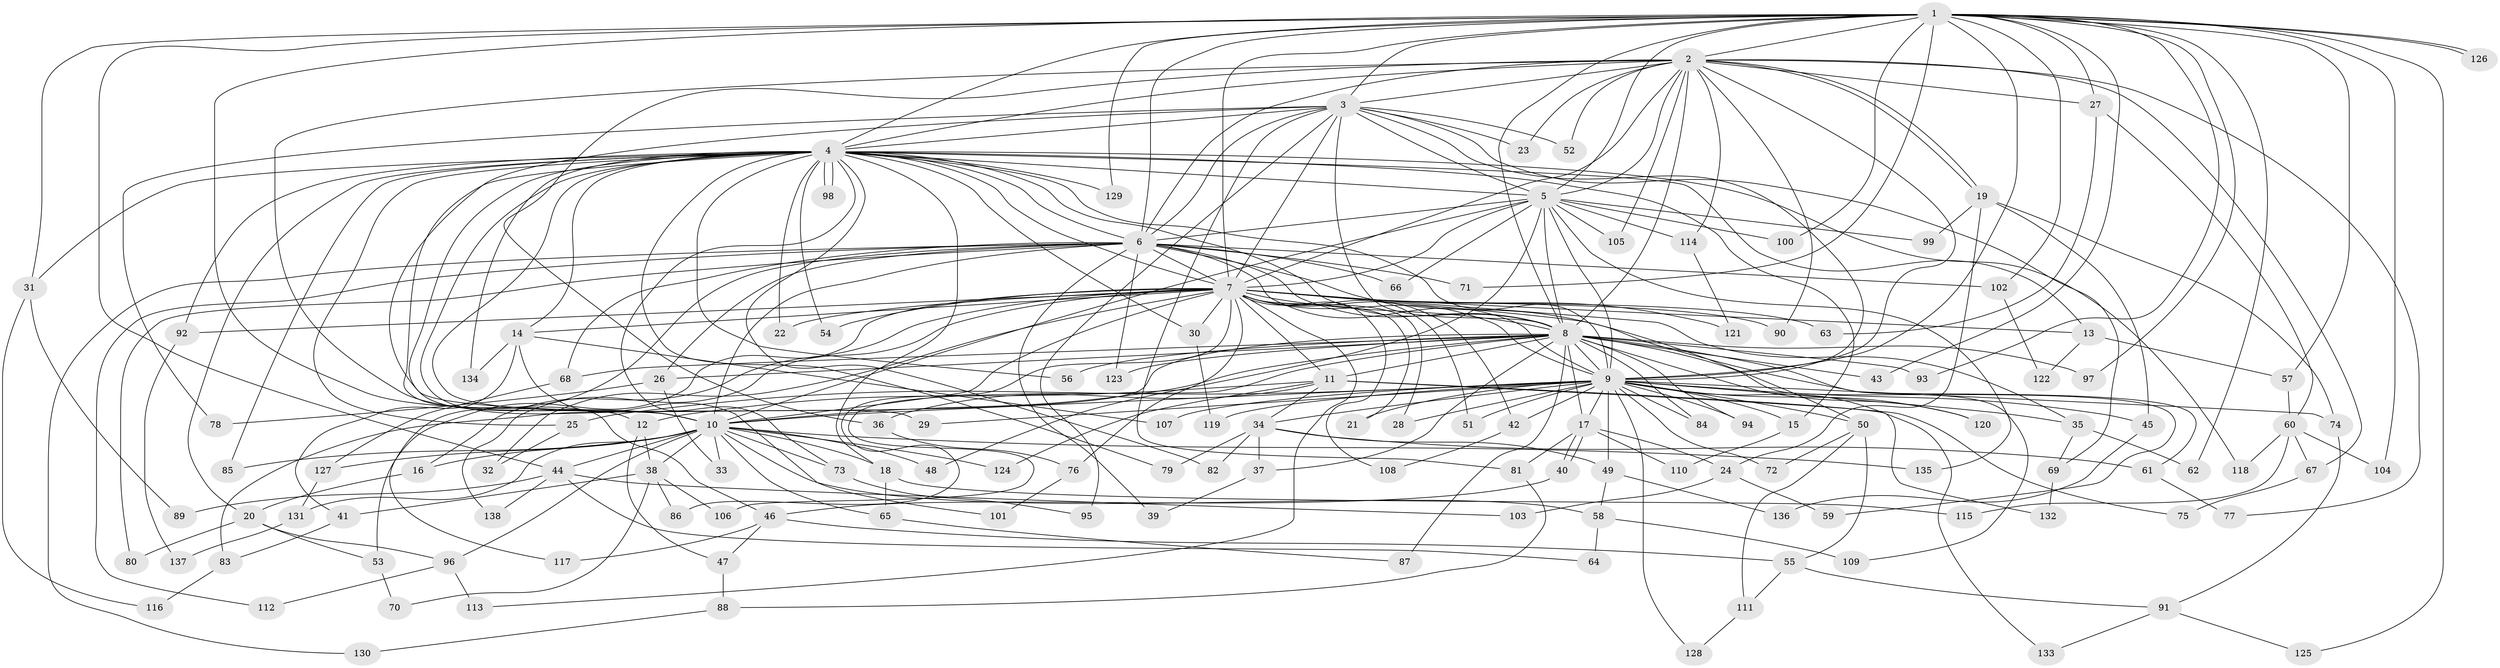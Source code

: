 // Generated by graph-tools (version 1.1) at 2025/49/03/09/25 03:49:30]
// undirected, 138 vertices, 301 edges
graph export_dot {
graph [start="1"]
  node [color=gray90,style=filled];
  1;
  2;
  3;
  4;
  5;
  6;
  7;
  8;
  9;
  10;
  11;
  12;
  13;
  14;
  15;
  16;
  17;
  18;
  19;
  20;
  21;
  22;
  23;
  24;
  25;
  26;
  27;
  28;
  29;
  30;
  31;
  32;
  33;
  34;
  35;
  36;
  37;
  38;
  39;
  40;
  41;
  42;
  43;
  44;
  45;
  46;
  47;
  48;
  49;
  50;
  51;
  52;
  53;
  54;
  55;
  56;
  57;
  58;
  59;
  60;
  61;
  62;
  63;
  64;
  65;
  66;
  67;
  68;
  69;
  70;
  71;
  72;
  73;
  74;
  75;
  76;
  77;
  78;
  79;
  80;
  81;
  82;
  83;
  84;
  85;
  86;
  87;
  88;
  89;
  90;
  91;
  92;
  93;
  94;
  95;
  96;
  97;
  98;
  99;
  100;
  101;
  102;
  103;
  104;
  105;
  106;
  107;
  108;
  109;
  110;
  111;
  112;
  113;
  114;
  115;
  116;
  117;
  118;
  119;
  120;
  121;
  122;
  123;
  124;
  125;
  126;
  127;
  128;
  129;
  130;
  131;
  132;
  133;
  134;
  135;
  136;
  137;
  138;
  1 -- 2;
  1 -- 3;
  1 -- 4;
  1 -- 5;
  1 -- 6;
  1 -- 7;
  1 -- 8;
  1 -- 9;
  1 -- 10;
  1 -- 27;
  1 -- 31;
  1 -- 43;
  1 -- 44;
  1 -- 57;
  1 -- 62;
  1 -- 71;
  1 -- 93;
  1 -- 97;
  1 -- 100;
  1 -- 102;
  1 -- 104;
  1 -- 125;
  1 -- 126;
  1 -- 126;
  1 -- 129;
  2 -- 3;
  2 -- 4;
  2 -- 5;
  2 -- 6;
  2 -- 7;
  2 -- 8;
  2 -- 9;
  2 -- 10;
  2 -- 19;
  2 -- 19;
  2 -- 23;
  2 -- 27;
  2 -- 36;
  2 -- 52;
  2 -- 67;
  2 -- 77;
  2 -- 90;
  2 -- 105;
  2 -- 114;
  3 -- 4;
  3 -- 5;
  3 -- 6;
  3 -- 7;
  3 -- 8;
  3 -- 9;
  3 -- 10;
  3 -- 23;
  3 -- 52;
  3 -- 69;
  3 -- 78;
  3 -- 81;
  3 -- 95;
  4 -- 5;
  4 -- 6;
  4 -- 7;
  4 -- 8;
  4 -- 9;
  4 -- 10;
  4 -- 12;
  4 -- 13;
  4 -- 14;
  4 -- 15;
  4 -- 18;
  4 -- 20;
  4 -- 22;
  4 -- 25;
  4 -- 29;
  4 -- 30;
  4 -- 31;
  4 -- 46;
  4 -- 54;
  4 -- 56;
  4 -- 73;
  4 -- 79;
  4 -- 82;
  4 -- 85;
  4 -- 92;
  4 -- 98;
  4 -- 98;
  4 -- 118;
  4 -- 129;
  4 -- 134;
  5 -- 6;
  5 -- 7;
  5 -- 8;
  5 -- 9;
  5 -- 10;
  5 -- 48;
  5 -- 66;
  5 -- 99;
  5 -- 100;
  5 -- 105;
  5 -- 114;
  5 -- 135;
  6 -- 7;
  6 -- 8;
  6 -- 9;
  6 -- 10;
  6 -- 26;
  6 -- 39;
  6 -- 50;
  6 -- 66;
  6 -- 68;
  6 -- 71;
  6 -- 80;
  6 -- 102;
  6 -- 112;
  6 -- 117;
  6 -- 123;
  6 -- 130;
  7 -- 8;
  7 -- 9;
  7 -- 10;
  7 -- 11;
  7 -- 13;
  7 -- 14;
  7 -- 16;
  7 -- 21;
  7 -- 22;
  7 -- 28;
  7 -- 30;
  7 -- 32;
  7 -- 35;
  7 -- 42;
  7 -- 51;
  7 -- 53;
  7 -- 54;
  7 -- 63;
  7 -- 76;
  7 -- 86;
  7 -- 90;
  7 -- 92;
  7 -- 108;
  7 -- 109;
  7 -- 113;
  7 -- 121;
  7 -- 138;
  8 -- 9;
  8 -- 10;
  8 -- 11;
  8 -- 17;
  8 -- 26;
  8 -- 37;
  8 -- 43;
  8 -- 56;
  8 -- 59;
  8 -- 61;
  8 -- 68;
  8 -- 83;
  8 -- 84;
  8 -- 87;
  8 -- 93;
  8 -- 94;
  8 -- 97;
  8 -- 106;
  8 -- 120;
  8 -- 123;
  9 -- 10;
  9 -- 15;
  9 -- 17;
  9 -- 21;
  9 -- 25;
  9 -- 28;
  9 -- 29;
  9 -- 34;
  9 -- 35;
  9 -- 42;
  9 -- 45;
  9 -- 49;
  9 -- 50;
  9 -- 51;
  9 -- 72;
  9 -- 74;
  9 -- 84;
  9 -- 94;
  9 -- 107;
  9 -- 119;
  9 -- 120;
  9 -- 128;
  9 -- 133;
  10 -- 16;
  10 -- 18;
  10 -- 33;
  10 -- 38;
  10 -- 44;
  10 -- 48;
  10 -- 58;
  10 -- 65;
  10 -- 73;
  10 -- 85;
  10 -- 96;
  10 -- 124;
  10 -- 127;
  10 -- 131;
  10 -- 135;
  11 -- 12;
  11 -- 34;
  11 -- 36;
  11 -- 75;
  11 -- 124;
  11 -- 132;
  12 -- 38;
  12 -- 47;
  13 -- 57;
  13 -- 122;
  14 -- 41;
  14 -- 101;
  14 -- 107;
  14 -- 134;
  15 -- 110;
  16 -- 20;
  17 -- 24;
  17 -- 40;
  17 -- 40;
  17 -- 81;
  17 -- 110;
  18 -- 65;
  18 -- 115;
  19 -- 24;
  19 -- 45;
  19 -- 74;
  19 -- 99;
  20 -- 53;
  20 -- 80;
  20 -- 96;
  24 -- 59;
  24 -- 103;
  25 -- 32;
  26 -- 33;
  26 -- 78;
  27 -- 60;
  27 -- 63;
  30 -- 119;
  31 -- 89;
  31 -- 116;
  34 -- 37;
  34 -- 49;
  34 -- 61;
  34 -- 79;
  34 -- 82;
  35 -- 62;
  35 -- 69;
  36 -- 76;
  37 -- 39;
  38 -- 41;
  38 -- 70;
  38 -- 86;
  38 -- 106;
  40 -- 46;
  41 -- 83;
  42 -- 108;
  44 -- 64;
  44 -- 89;
  44 -- 103;
  44 -- 138;
  45 -- 136;
  46 -- 47;
  46 -- 55;
  46 -- 117;
  47 -- 88;
  49 -- 58;
  49 -- 136;
  50 -- 55;
  50 -- 72;
  50 -- 111;
  53 -- 70;
  55 -- 91;
  55 -- 111;
  57 -- 60;
  58 -- 64;
  58 -- 109;
  60 -- 67;
  60 -- 104;
  60 -- 115;
  60 -- 118;
  61 -- 77;
  65 -- 87;
  67 -- 75;
  68 -- 127;
  69 -- 132;
  73 -- 95;
  74 -- 91;
  76 -- 101;
  81 -- 88;
  83 -- 116;
  88 -- 130;
  91 -- 125;
  91 -- 133;
  92 -- 137;
  96 -- 112;
  96 -- 113;
  102 -- 122;
  111 -- 128;
  114 -- 121;
  127 -- 131;
  131 -- 137;
}

